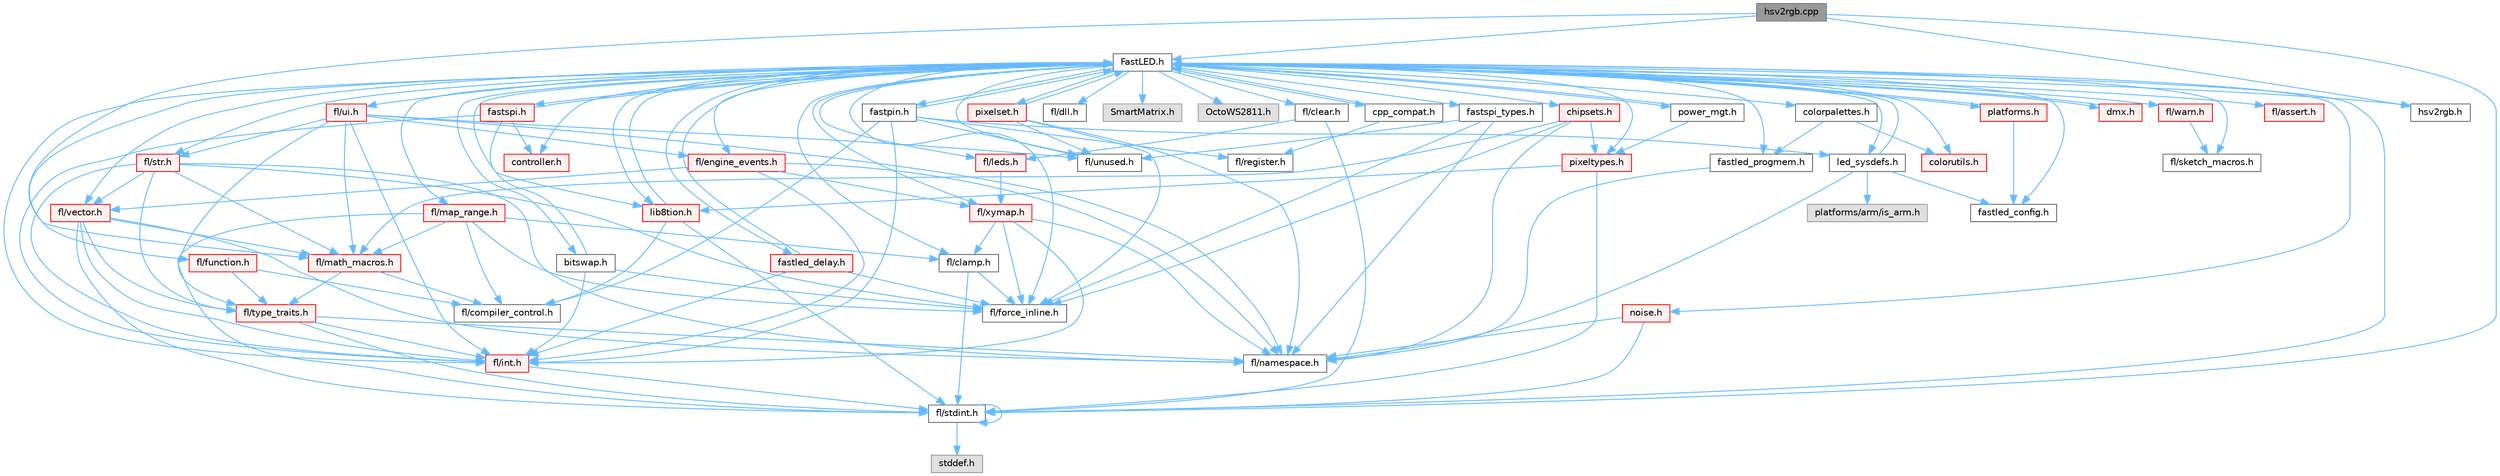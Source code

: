 digraph "hsv2rgb.cpp"
{
 // INTERACTIVE_SVG=YES
 // LATEX_PDF_SIZE
  bgcolor="transparent";
  edge [fontname=Helvetica,fontsize=10,labelfontname=Helvetica,labelfontsize=10];
  node [fontname=Helvetica,fontsize=10,shape=box,height=0.2,width=0.4];
  Node1 [id="Node000001",label="hsv2rgb.cpp",height=0.2,width=0.4,color="gray40", fillcolor="grey60", style="filled", fontcolor="black",tooltip="Functions to convert from the HSV colorspace to the RGB colorspace."];
  Node1 -> Node2 [id="edge1_Node000001_Node000002",color="steelblue1",style="solid",tooltip=" "];
  Node2 [id="Node000002",label="fl/stdint.h",height=0.2,width=0.4,color="grey40", fillcolor="white", style="filled",URL="$df/dd8/stdint_8h.html",tooltip=" "];
  Node2 -> Node3 [id="edge2_Node000002_Node000003",color="steelblue1",style="solid",tooltip=" "];
  Node3 [id="Node000003",label="stddef.h",height=0.2,width=0.4,color="grey60", fillcolor="#E0E0E0", style="filled",tooltip=" "];
  Node2 -> Node2 [id="edge3_Node000002_Node000002",color="steelblue1",style="solid",tooltip=" "];
  Node1 -> Node4 [id="edge4_Node000001_Node000004",color="steelblue1",style="solid",tooltip=" "];
  Node4 [id="Node000004",label="FastLED.h",height=0.2,width=0.4,color="grey40", fillcolor="white", style="filled",URL="$db/d97/_fast_l_e_d_8h.html",tooltip="central include file for FastLED, defines the CFastLED class/object"];
  Node4 -> Node2 [id="edge5_Node000004_Node000002",color="steelblue1",style="solid",tooltip=" "];
  Node4 -> Node5 [id="edge6_Node000004_Node000005",color="steelblue1",style="solid",tooltip=" "];
  Node5 [id="Node000005",label="fl/dll.h",height=0.2,width=0.4,color="grey40", fillcolor="white", style="filled",URL="$d3/d4b/dll_8h.html",tooltip="FastLED dynamic library interface - lightweight header for external callers."];
  Node4 -> Node6 [id="edge7_Node000004_Node000006",color="steelblue1",style="solid",tooltip=" "];
  Node6 [id="Node000006",label="SmartMatrix.h",height=0.2,width=0.4,color="grey60", fillcolor="#E0E0E0", style="filled",tooltip=" "];
  Node4 -> Node7 [id="edge8_Node000004_Node000007",color="steelblue1",style="solid",tooltip=" "];
  Node7 [id="Node000007",label="OctoWS2811.h",height=0.2,width=0.4,color="grey60", fillcolor="#E0E0E0", style="filled",tooltip=" "];
  Node4 -> Node8 [id="edge9_Node000004_Node000008",color="steelblue1",style="solid",tooltip=" "];
  Node8 [id="Node000008",label="fl/force_inline.h",height=0.2,width=0.4,color="grey40", fillcolor="white", style="filled",URL="$d4/d64/force__inline_8h.html",tooltip=" "];
  Node4 -> Node9 [id="edge10_Node000004_Node000009",color="steelblue1",style="solid",tooltip=" "];
  Node9 [id="Node000009",label="cpp_compat.h",height=0.2,width=0.4,color="grey40", fillcolor="white", style="filled",URL="$d9/d13/cpp__compat_8h.html",tooltip="Compatibility functions based on C++ version."];
  Node9 -> Node4 [id="edge11_Node000009_Node000004",color="steelblue1",style="solid",tooltip=" "];
  Node9 -> Node10 [id="edge12_Node000009_Node000010",color="steelblue1",style="solid",tooltip=" "];
  Node10 [id="Node000010",label="fl/register.h",height=0.2,width=0.4,color="grey40", fillcolor="white", style="filled",URL="$df/d80/register_8h.html",tooltip=" "];
  Node4 -> Node11 [id="edge13_Node000004_Node000011",color="steelblue1",style="solid",tooltip=" "];
  Node11 [id="Node000011",label="fastled_config.h",height=0.2,width=0.4,color="grey40", fillcolor="white", style="filled",URL="$d5/d11/fastled__config_8h.html",tooltip="Contains definitions that can be used to configure FastLED at compile time."];
  Node4 -> Node12 [id="edge14_Node000004_Node000012",color="steelblue1",style="solid",tooltip=" "];
  Node12 [id="Node000012",label="led_sysdefs.h",height=0.2,width=0.4,color="grey40", fillcolor="white", style="filled",URL="$d9/d3e/led__sysdefs_8h.html",tooltip="Determines which platform system definitions to include."];
  Node12 -> Node4 [id="edge15_Node000012_Node000004",color="steelblue1",style="solid",tooltip=" "];
  Node12 -> Node11 [id="edge16_Node000012_Node000011",color="steelblue1",style="solid",tooltip=" "];
  Node12 -> Node13 [id="edge17_Node000012_Node000013",color="steelblue1",style="solid",tooltip=" "];
  Node13 [id="Node000013",label="platforms/arm/is_arm.h",height=0.2,width=0.4,color="grey60", fillcolor="#E0E0E0", style="filled",tooltip=" "];
  Node12 -> Node14 [id="edge18_Node000012_Node000014",color="steelblue1",style="solid",tooltip=" "];
  Node14 [id="Node000014",label="fl/namespace.h",height=0.2,width=0.4,color="grey40", fillcolor="white", style="filled",URL="$df/d2a/namespace_8h.html",tooltip="Implements the FastLED namespace macros."];
  Node4 -> Node15 [id="edge19_Node000004_Node000015",color="steelblue1",style="solid",tooltip=" "];
  Node15 [id="Node000015",label="fastled_delay.h",height=0.2,width=0.4,color="red", fillcolor="#FFF0F0", style="filled",URL="$d0/da8/fastled__delay_8h.html",tooltip="Utility functions and classes for managing delay cycles."];
  Node15 -> Node4 [id="edge20_Node000015_Node000004",color="steelblue1",style="solid",tooltip=" "];
  Node15 -> Node8 [id="edge21_Node000015_Node000008",color="steelblue1",style="solid",tooltip=" "];
  Node15 -> Node17 [id="edge22_Node000015_Node000017",color="steelblue1",style="solid",tooltip=" "];
  Node17 [id="Node000017",label="fl/int.h",height=0.2,width=0.4,color="red", fillcolor="#FFF0F0", style="filled",URL="$d3/d7e/int_8h.html",tooltip=" "];
  Node17 -> Node2 [id="edge23_Node000017_Node000002",color="steelblue1",style="solid",tooltip=" "];
  Node4 -> Node19 [id="edge24_Node000004_Node000019",color="steelblue1",style="solid",tooltip=" "];
  Node19 [id="Node000019",label="bitswap.h",height=0.2,width=0.4,color="grey40", fillcolor="white", style="filled",URL="$de/ded/bitswap_8h.html",tooltip="Functions for doing a rotation of bits/bytes used by parallel output."];
  Node19 -> Node4 [id="edge25_Node000019_Node000004",color="steelblue1",style="solid",tooltip=" "];
  Node19 -> Node8 [id="edge26_Node000019_Node000008",color="steelblue1",style="solid",tooltip=" "];
  Node19 -> Node17 [id="edge27_Node000019_Node000017",color="steelblue1",style="solid",tooltip=" "];
  Node4 -> Node20 [id="edge28_Node000004_Node000020",color="steelblue1",style="solid",tooltip=" "];
  Node20 [id="Node000020",label="controller.h",height=0.2,width=0.4,color="red", fillcolor="#FFF0F0", style="filled",URL="$d2/dd9/controller_8h.html",tooltip="deprecated: base definitions used by led controllers for writing out led data"];
  Node4 -> Node119 [id="edge29_Node000004_Node000119",color="steelblue1",style="solid",tooltip=" "];
  Node119 [id="Node000119",label="fastpin.h",height=0.2,width=0.4,color="grey40", fillcolor="white", style="filled",URL="$db/d65/fastpin_8h.html",tooltip="Class base definitions for defining fast pin access."];
  Node119 -> Node4 [id="edge30_Node000119_Node000004",color="steelblue1",style="solid",tooltip=" "];
  Node119 -> Node26 [id="edge31_Node000119_Node000026",color="steelblue1",style="solid",tooltip=" "];
  Node26 [id="Node000026",label="fl/compiler_control.h",height=0.2,width=0.4,color="grey40", fillcolor="white", style="filled",URL="$d4/d54/compiler__control_8h.html",tooltip=" "];
  Node119 -> Node12 [id="edge32_Node000119_Node000012",color="steelblue1",style="solid",tooltip=" "];
  Node119 -> Node56 [id="edge33_Node000119_Node000056",color="steelblue1",style="solid",tooltip=" "];
  Node56 [id="Node000056",label="fl/unused.h",height=0.2,width=0.4,color="grey40", fillcolor="white", style="filled",URL="$d8/d4b/unused_8h.html",tooltip=" "];
  Node119 -> Node17 [id="edge34_Node000119_Node000017",color="steelblue1",style="solid",tooltip=" "];
  Node119 -> Node10 [id="edge35_Node000119_Node000010",color="steelblue1",style="solid",tooltip=" "];
  Node4 -> Node120 [id="edge36_Node000004_Node000120",color="steelblue1",style="solid",tooltip=" "];
  Node120 [id="Node000120",label="fastspi_types.h",height=0.2,width=0.4,color="grey40", fillcolor="white", style="filled",URL="$d2/ddb/fastspi__types_8h.html",tooltip="Data types and constants used by SPI interfaces."];
  Node120 -> Node8 [id="edge37_Node000120_Node000008",color="steelblue1",style="solid",tooltip=" "];
  Node120 -> Node14 [id="edge38_Node000120_Node000014",color="steelblue1",style="solid",tooltip=" "];
  Node120 -> Node56 [id="edge39_Node000120_Node000056",color="steelblue1",style="solid",tooltip=" "];
  Node4 -> Node121 [id="edge40_Node000004_Node000121",color="steelblue1",style="solid",tooltip=" "];
  Node121 [id="Node000121",label="dmx.h",height=0.2,width=0.4,color="red", fillcolor="#FFF0F0", style="filled",URL="$d3/de1/dmx_8h.html",tooltip="Defines the DMX512-based LED controllers."];
  Node121 -> Node4 [id="edge41_Node000121_Node000004",color="steelblue1",style="solid",tooltip=" "];
  Node4 -> Node124 [id="edge42_Node000004_Node000124",color="steelblue1",style="solid",tooltip=" "];
  Node124 [id="Node000124",label="platforms.h",height=0.2,width=0.4,color="red", fillcolor="#FFF0F0", style="filled",URL="$da/dc9/platforms_8h.html",tooltip="Determines which platforms headers to include."];
  Node124 -> Node4 [id="edge43_Node000124_Node000004",color="steelblue1",style="solid",tooltip=" "];
  Node124 -> Node11 [id="edge44_Node000124_Node000011",color="steelblue1",style="solid",tooltip=" "];
  Node4 -> Node32 [id="edge45_Node000004_Node000032",color="steelblue1",style="solid",tooltip=" "];
  Node32 [id="Node000032",label="fastled_progmem.h",height=0.2,width=0.4,color="grey40", fillcolor="white", style="filled",URL="$df/dab/fastled__progmem_8h.html",tooltip="Wrapper definitions to allow seamless use of PROGMEM in environments that have it."];
  Node32 -> Node14 [id="edge46_Node000032_Node000014",color="steelblue1",style="solid",tooltip=" "];
  Node4 -> Node23 [id="edge47_Node000004_Node000023",color="steelblue1",style="solid",tooltip=" "];
  Node23 [id="Node000023",label="lib8tion.h",height=0.2,width=0.4,color="red", fillcolor="#FFF0F0", style="filled",URL="$df/da5/lib8tion_8h.html",tooltip="Fast, efficient 8-bit math functions specifically designed for high-performance LED programming."];
  Node23 -> Node4 [id="edge48_Node000023_Node000004",color="steelblue1",style="solid",tooltip=" "];
  Node23 -> Node26 [id="edge49_Node000023_Node000026",color="steelblue1",style="solid",tooltip=" "];
  Node23 -> Node2 [id="edge50_Node000023_Node000002",color="steelblue1",style="solid",tooltip=" "];
  Node4 -> Node22 [id="edge51_Node000004_Node000022",color="steelblue1",style="solid",tooltip=" "];
  Node22 [id="Node000022",label="pixeltypes.h",height=0.2,width=0.4,color="red", fillcolor="#FFF0F0", style="filled",URL="$d2/dba/pixeltypes_8h.html",tooltip="Includes defintions for RGB and HSV pixels."];
  Node22 -> Node2 [id="edge52_Node000022_Node000002",color="steelblue1",style="solid",tooltip=" "];
  Node22 -> Node23 [id="edge53_Node000022_Node000023",color="steelblue1",style="solid",tooltip=" "];
  Node4 -> Node80 [id="edge54_Node000004_Node000080",color="steelblue1",style="solid",tooltip=" "];
  Node80 [id="Node000080",label="hsv2rgb.h",height=0.2,width=0.4,color="grey40", fillcolor="white", style="filled",URL="$de/d9a/hsv2rgb_8h.html",tooltip="Functions to convert from the HSV colorspace to the RGB colorspace."];
  Node4 -> Node126 [id="edge55_Node000004_Node000126",color="steelblue1",style="solid",tooltip=" "];
  Node126 [id="Node000126",label="colorutils.h",height=0.2,width=0.4,color="red", fillcolor="#FFF0F0", style="filled",URL="$d1/dfb/colorutils_8h.html",tooltip=" "];
  Node4 -> Node131 [id="edge56_Node000004_Node000131",color="steelblue1",style="solid",tooltip=" "];
  Node131 [id="Node000131",label="pixelset.h",height=0.2,width=0.4,color="red", fillcolor="#FFF0F0", style="filled",URL="$d4/d46/pixelset_8h.html",tooltip="Declares classes for managing logical groups of LEDs."];
  Node131 -> Node8 [id="edge57_Node000131_Node000008",color="steelblue1",style="solid",tooltip=" "];
  Node131 -> Node14 [id="edge58_Node000131_Node000014",color="steelblue1",style="solid",tooltip=" "];
  Node131 -> Node56 [id="edge59_Node000131_Node000056",color="steelblue1",style="solid",tooltip=" "];
  Node131 -> Node4 [id="edge60_Node000131_Node000004",color="steelblue1",style="solid",tooltip=" "];
  Node4 -> Node132 [id="edge61_Node000004_Node000132",color="steelblue1",style="solid",tooltip=" "];
  Node132 [id="Node000132",label="colorpalettes.h",height=0.2,width=0.4,color="grey40", fillcolor="white", style="filled",URL="$dc/dcc/colorpalettes_8h.html",tooltip="Declarations for the predefined color palettes supplied by FastLED."];
  Node132 -> Node126 [id="edge62_Node000132_Node000126",color="steelblue1",style="solid",tooltip=" "];
  Node132 -> Node32 [id="edge63_Node000132_Node000032",color="steelblue1",style="solid",tooltip=" "];
  Node4 -> Node133 [id="edge64_Node000004_Node000133",color="steelblue1",style="solid",tooltip=" "];
  Node133 [id="Node000133",label="noise.h",height=0.2,width=0.4,color="red", fillcolor="#FFF0F0", style="filled",URL="$d1/d31/noise_8h.html",tooltip="Functions to generate and fill arrays with noise."];
  Node133 -> Node2 [id="edge65_Node000133_Node000002",color="steelblue1",style="solid",tooltip=" "];
  Node133 -> Node14 [id="edge66_Node000133_Node000014",color="steelblue1",style="solid",tooltip=" "];
  Node4 -> Node134 [id="edge67_Node000004_Node000134",color="steelblue1",style="solid",tooltip=" "];
  Node134 [id="Node000134",label="power_mgt.h",height=0.2,width=0.4,color="grey40", fillcolor="white", style="filled",URL="$dc/d5b/power__mgt_8h.html",tooltip="Functions to limit the power used by FastLED."];
  Node134 -> Node4 [id="edge68_Node000134_Node000004",color="steelblue1",style="solid",tooltip=" "];
  Node134 -> Node22 [id="edge69_Node000134_Node000022",color="steelblue1",style="solid",tooltip=" "];
  Node4 -> Node135 [id="edge70_Node000004_Node000135",color="steelblue1",style="solid",tooltip=" "];
  Node135 [id="Node000135",label="fastspi.h",height=0.2,width=0.4,color="red", fillcolor="#FFF0F0", style="filled",URL="$d6/ddc/fastspi_8h.html",tooltip="Serial peripheral interface (SPI) definitions per platform."];
  Node135 -> Node4 [id="edge71_Node000135_Node000004",color="steelblue1",style="solid",tooltip=" "];
  Node135 -> Node20 [id="edge72_Node000135_Node000020",color="steelblue1",style="solid",tooltip=" "];
  Node135 -> Node23 [id="edge73_Node000135_Node000023",color="steelblue1",style="solid",tooltip=" "];
  Node135 -> Node17 [id="edge74_Node000135_Node000017",color="steelblue1",style="solid",tooltip=" "];
  Node4 -> Node137 [id="edge75_Node000004_Node000137",color="steelblue1",style="solid",tooltip=" "];
  Node137 [id="Node000137",label="chipsets.h",height=0.2,width=0.4,color="red", fillcolor="#FFF0F0", style="filled",URL="$db/d66/chipsets_8h.html",tooltip="Contains the bulk of the definitions for the various LED chipsets supported."];
  Node137 -> Node22 [id="edge76_Node000137_Node000022",color="steelblue1",style="solid",tooltip=" "];
  Node137 -> Node8 [id="edge77_Node000137_Node000008",color="steelblue1",style="solid",tooltip=" "];
  Node137 -> Node14 [id="edge78_Node000137_Node000014",color="steelblue1",style="solid",tooltip=" "];
  Node137 -> Node40 [id="edge79_Node000137_Node000040",color="steelblue1",style="solid",tooltip=" "];
  Node40 [id="Node000040",label="fl/math_macros.h",height=0.2,width=0.4,color="red", fillcolor="#FFF0F0", style="filled",URL="$d8/db8/math__macros_8h.html",tooltip=" "];
  Node40 -> Node26 [id="edge80_Node000040_Node000026",color="steelblue1",style="solid",tooltip=" "];
  Node40 -> Node41 [id="edge81_Node000040_Node000041",color="steelblue1",style="solid",tooltip=" "];
  Node41 [id="Node000041",label="fl/type_traits.h",height=0.2,width=0.4,color="red", fillcolor="#FFF0F0", style="filled",URL="$df/d63/type__traits_8h.html",tooltip=" "];
  Node41 -> Node2 [id="edge82_Node000041_Node000002",color="steelblue1",style="solid",tooltip=" "];
  Node41 -> Node14 [id="edge83_Node000041_Node000014",color="steelblue1",style="solid",tooltip=" "];
  Node41 -> Node17 [id="edge84_Node000041_Node000017",color="steelblue1",style="solid",tooltip=" "];
  Node4 -> Node95 [id="edge85_Node000004_Node000095",color="steelblue1",style="solid",tooltip=" "];
  Node95 [id="Node000095",label="fl/engine_events.h",height=0.2,width=0.4,color="red", fillcolor="#FFF0F0", style="filled",URL="$db/dc0/engine__events_8h.html",tooltip=" "];
  Node95 -> Node14 [id="edge86_Node000095_Node000014",color="steelblue1",style="solid",tooltip=" "];
  Node95 -> Node69 [id="edge87_Node000095_Node000069",color="steelblue1",style="solid",tooltip=" "];
  Node69 [id="Node000069",label="fl/vector.h",height=0.2,width=0.4,color="red", fillcolor="#FFF0F0", style="filled",URL="$d6/d68/vector_8h.html",tooltip=" "];
  Node69 -> Node2 [id="edge88_Node000069_Node000002",color="steelblue1",style="solid",tooltip=" "];
  Node69 -> Node17 [id="edge89_Node000069_Node000017",color="steelblue1",style="solid",tooltip=" "];
  Node69 -> Node40 [id="edge90_Node000069_Node000040",color="steelblue1",style="solid",tooltip=" "];
  Node69 -> Node14 [id="edge91_Node000069_Node000014",color="steelblue1",style="solid",tooltip=" "];
  Node69 -> Node41 [id="edge92_Node000069_Node000041",color="steelblue1",style="solid",tooltip=" "];
  Node95 -> Node116 [id="edge93_Node000095_Node000116",color="steelblue1",style="solid",tooltip=" "];
  Node116 [id="Node000116",label="fl/xymap.h",height=0.2,width=0.4,color="red", fillcolor="#FFF0F0", style="filled",URL="$da/d61/xymap_8h.html",tooltip=" "];
  Node116 -> Node17 [id="edge94_Node000116_Node000017",color="steelblue1",style="solid",tooltip=" "];
  Node116 -> Node14 [id="edge95_Node000116_Node000014",color="steelblue1",style="solid",tooltip=" "];
  Node116 -> Node8 [id="edge96_Node000116_Node000008",color="steelblue1",style="solid",tooltip=" "];
  Node116 -> Node38 [id="edge97_Node000116_Node000038",color="steelblue1",style="solid",tooltip=" "];
  Node38 [id="Node000038",label="fl/clamp.h",height=0.2,width=0.4,color="grey40", fillcolor="white", style="filled",URL="$d6/dd3/clamp_8h.html",tooltip=" "];
  Node38 -> Node2 [id="edge98_Node000038_Node000002",color="steelblue1",style="solid",tooltip=" "];
  Node38 -> Node8 [id="edge99_Node000038_Node000008",color="steelblue1",style="solid",tooltip=" "];
  Node95 -> Node17 [id="edge100_Node000095_Node000017",color="steelblue1",style="solid",tooltip=" "];
  Node4 -> Node139 [id="edge101_Node000004_Node000139",color="steelblue1",style="solid",tooltip=" "];
  Node139 [id="Node000139",label="fl/leds.h",height=0.2,width=0.4,color="red", fillcolor="#FFF0F0", style="filled",URL="$da/d78/leds_8h.html",tooltip=" "];
  Node139 -> Node116 [id="edge102_Node000139_Node000116",color="steelblue1",style="solid",tooltip=" "];
  Node4 -> Node17 [id="edge103_Node000004_Node000017",color="steelblue1",style="solid",tooltip=" "];
  Node4 -> Node34 [id="edge104_Node000004_Node000034",color="steelblue1",style="solid",tooltip=" "];
  Node34 [id="Node000034",label="fl/str.h",height=0.2,width=0.4,color="red", fillcolor="#FFF0F0", style="filled",URL="$d1/d93/str_8h.html",tooltip=" "];
  Node34 -> Node17 [id="edge105_Node000034_Node000017",color="steelblue1",style="solid",tooltip=" "];
  Node34 -> Node40 [id="edge106_Node000034_Node000040",color="steelblue1",style="solid",tooltip=" "];
  Node34 -> Node14 [id="edge107_Node000034_Node000014",color="steelblue1",style="solid",tooltip=" "];
  Node34 -> Node41 [id="edge108_Node000034_Node000041",color="steelblue1",style="solid",tooltip=" "];
  Node34 -> Node69 [id="edge109_Node000034_Node000069",color="steelblue1",style="solid",tooltip=" "];
  Node34 -> Node8 [id="edge110_Node000034_Node000008",color="steelblue1",style="solid",tooltip=" "];
  Node4 -> Node116 [id="edge111_Node000004_Node000116",color="steelblue1",style="solid",tooltip=" "];
  Node4 -> Node38 [id="edge112_Node000004_Node000038",color="steelblue1",style="solid",tooltip=" "];
  Node4 -> Node39 [id="edge113_Node000004_Node000039",color="steelblue1",style="solid",tooltip=" "];
  Node39 [id="Node000039",label="fl/map_range.h",height=0.2,width=0.4,color="red", fillcolor="#FFF0F0", style="filled",URL="$d1/d47/map__range_8h.html",tooltip=" "];
  Node39 -> Node2 [id="edge114_Node000039_Node000002",color="steelblue1",style="solid",tooltip=" "];
  Node39 -> Node38 [id="edge115_Node000039_Node000038",color="steelblue1",style="solid",tooltip=" "];
  Node39 -> Node8 [id="edge116_Node000039_Node000008",color="steelblue1",style="solid",tooltip=" "];
  Node39 -> Node40 [id="edge117_Node000039_Node000040",color="steelblue1",style="solid",tooltip=" "];
  Node39 -> Node26 [id="edge118_Node000039_Node000026",color="steelblue1",style="solid",tooltip=" "];
  Node4 -> Node109 [id="edge119_Node000004_Node000109",color="steelblue1",style="solid",tooltip=" "];
  Node109 [id="Node000109",label="fl/warn.h",height=0.2,width=0.4,color="red", fillcolor="#FFF0F0", style="filled",URL="$de/d77/warn_8h.html",tooltip=" "];
  Node109 -> Node112 [id="edge120_Node000109_Node000112",color="steelblue1",style="solid",tooltip=" "];
  Node112 [id="Node000112",label="fl/sketch_macros.h",height=0.2,width=0.4,color="grey40", fillcolor="white", style="filled",URL="$d1/dbc/sketch__macros_8h.html",tooltip=" "];
  Node4 -> Node99 [id="edge121_Node000004_Node000099",color="steelblue1",style="solid",tooltip=" "];
  Node99 [id="Node000099",label="fl/assert.h",height=0.2,width=0.4,color="red", fillcolor="#FFF0F0", style="filled",URL="$dc/da7/assert_8h.html",tooltip=" "];
  Node4 -> Node56 [id="edge122_Node000004_Node000056",color="steelblue1",style="solid",tooltip=" "];
  Node4 -> Node69 [id="edge123_Node000004_Node000069",color="steelblue1",style="solid",tooltip=" "];
  Node4 -> Node114 [id="edge124_Node000004_Node000114",color="steelblue1",style="solid",tooltip=" "];
  Node114 [id="Node000114",label="fl/function.h",height=0.2,width=0.4,color="red", fillcolor="#FFF0F0", style="filled",URL="$dd/d67/function_8h.html",tooltip=" "];
  Node114 -> Node41 [id="edge125_Node000114_Node000041",color="steelblue1",style="solid",tooltip=" "];
  Node114 -> Node26 [id="edge126_Node000114_Node000026",color="steelblue1",style="solid",tooltip=" "];
  Node4 -> Node140 [id="edge127_Node000004_Node000140",color="steelblue1",style="solid",tooltip=" "];
  Node140 [id="Node000140",label="fl/clear.h",height=0.2,width=0.4,color="grey40", fillcolor="white", style="filled",URL="$df/db0/clear_8h.html",tooltip=" "];
  Node140 -> Node139 [id="edge128_Node000140_Node000139",color="steelblue1",style="solid",tooltip=" "];
  Node140 -> Node2 [id="edge129_Node000140_Node000002",color="steelblue1",style="solid",tooltip=" "];
  Node4 -> Node141 [id="edge130_Node000004_Node000141",color="steelblue1",style="solid",tooltip=" "];
  Node141 [id="Node000141",label="fl/ui.h",height=0.2,width=0.4,color="red", fillcolor="#FFF0F0", style="filled",URL="$d9/d3b/ui_8h.html",tooltip=" "];
  Node141 -> Node14 [id="edge131_Node000141_Node000014",color="steelblue1",style="solid",tooltip=" "];
  Node141 -> Node34 [id="edge132_Node000141_Node000034",color="steelblue1",style="solid",tooltip=" "];
  Node141 -> Node17 [id="edge133_Node000141_Node000017",color="steelblue1",style="solid",tooltip=" "];
  Node141 -> Node95 [id="edge134_Node000141_Node000095",color="steelblue1",style="solid",tooltip=" "];
  Node141 -> Node40 [id="edge135_Node000141_Node000040",color="steelblue1",style="solid",tooltip=" "];
  Node141 -> Node41 [id="edge136_Node000141_Node000041",color="steelblue1",style="solid",tooltip=" "];
  Node141 -> Node56 [id="edge137_Node000141_Node000056",color="steelblue1",style="solid",tooltip=" "];
  Node4 -> Node112 [id="edge138_Node000004_Node000112",color="steelblue1",style="solid",tooltip=" "];
  Node1 -> Node40 [id="edge139_Node000001_Node000040",color="steelblue1",style="solid",tooltip=" "];
  Node1 -> Node80 [id="edge140_Node000001_Node000080",color="steelblue1",style="solid",tooltip=" "];
}
